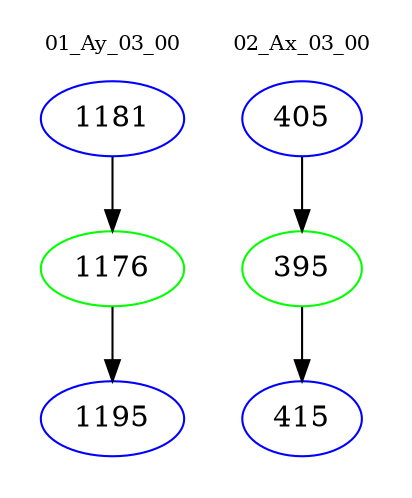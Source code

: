 digraph{
subgraph cluster_0 {
color = white
label = "01_Ay_03_00";
fontsize=10;
T0_1181 [label="1181", color="blue"]
T0_1181 -> T0_1176 [color="black"]
T0_1176 [label="1176", color="green"]
T0_1176 -> T0_1195 [color="black"]
T0_1195 [label="1195", color="blue"]
}
subgraph cluster_1 {
color = white
label = "02_Ax_03_00";
fontsize=10;
T1_405 [label="405", color="blue"]
T1_405 -> T1_395 [color="black"]
T1_395 [label="395", color="green"]
T1_395 -> T1_415 [color="black"]
T1_415 [label="415", color="blue"]
}
}

